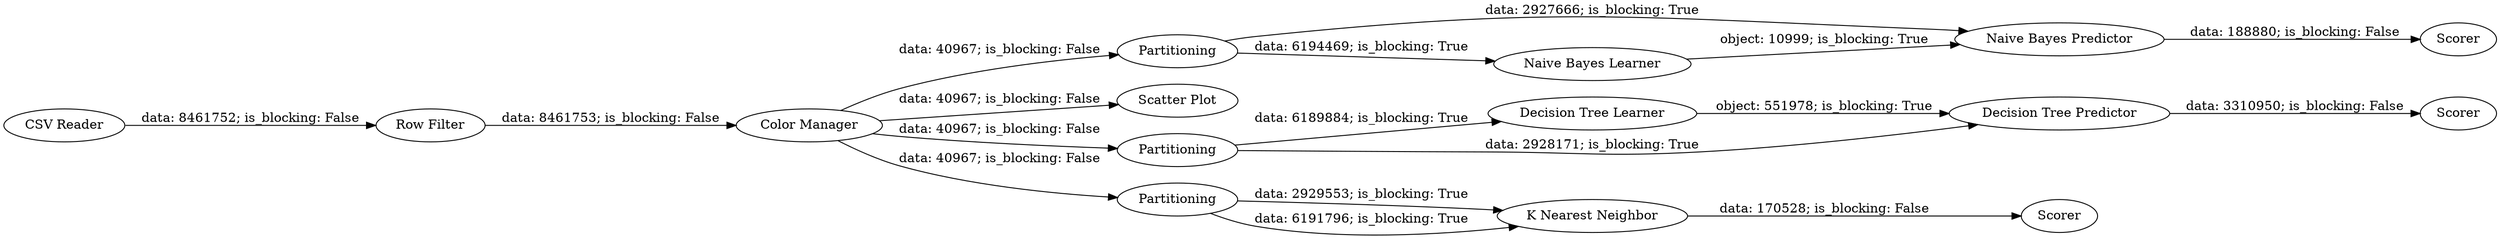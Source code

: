 digraph {
	"-6924550922947328033_1" [label="CSV Reader"]
	"-6924550922947328033_3" [label="Color Manager"]
	"-6924550922947328033_14" [label="Naive Bayes Predictor"]
	"-6924550922947328033_8" [label=Scorer]
	"-6924550922947328033_6" [label="Decision Tree Learner"]
	"-6924550922947328033_12" [label=Partitioning]
	"-6924550922947328033_15" [label=Scorer]
	"-6924550922947328033_10" [label="K Nearest Neighbor"]
	"-6924550922947328033_4" [label="Scatter Plot"]
	"-6924550922947328033_5" [label=Partitioning]
	"-6924550922947328033_7" [label="Decision Tree Predictor"]
	"-6924550922947328033_11" [label=Scorer]
	"-6924550922947328033_9" [label=Partitioning]
	"-6924550922947328033_13" [label="Naive Bayes Learner"]
	"-6924550922947328033_2" [label="Row Filter"]
	"-6924550922947328033_12" -> "-6924550922947328033_13" [label="data: 6194469; is_blocking: True"]
	"-6924550922947328033_1" -> "-6924550922947328033_2" [label="data: 8461752; is_blocking: False"]
	"-6924550922947328033_13" -> "-6924550922947328033_14" [label="object: 10999; is_blocking: True"]
	"-6924550922947328033_10" -> "-6924550922947328033_11" [label="data: 170528; is_blocking: False"]
	"-6924550922947328033_2" -> "-6924550922947328033_3" [label="data: 8461753; is_blocking: False"]
	"-6924550922947328033_9" -> "-6924550922947328033_10" [label="data: 2929553; is_blocking: True"]
	"-6924550922947328033_5" -> "-6924550922947328033_6" [label="data: 6189884; is_blocking: True"]
	"-6924550922947328033_7" -> "-6924550922947328033_8" [label="data: 3310950; is_blocking: False"]
	"-6924550922947328033_3" -> "-6924550922947328033_4" [label="data: 40967; is_blocking: False"]
	"-6924550922947328033_12" -> "-6924550922947328033_14" [label="data: 2927666; is_blocking: True"]
	"-6924550922947328033_3" -> "-6924550922947328033_5" [label="data: 40967; is_blocking: False"]
	"-6924550922947328033_14" -> "-6924550922947328033_15" [label="data: 188880; is_blocking: False"]
	"-6924550922947328033_5" -> "-6924550922947328033_7" [label="data: 2928171; is_blocking: True"]
	"-6924550922947328033_9" -> "-6924550922947328033_10" [label="data: 6191796; is_blocking: True"]
	"-6924550922947328033_3" -> "-6924550922947328033_12" [label="data: 40967; is_blocking: False"]
	"-6924550922947328033_6" -> "-6924550922947328033_7" [label="object: 551978; is_blocking: True"]
	"-6924550922947328033_3" -> "-6924550922947328033_9" [label="data: 40967; is_blocking: False"]
	rankdir=LR
}

